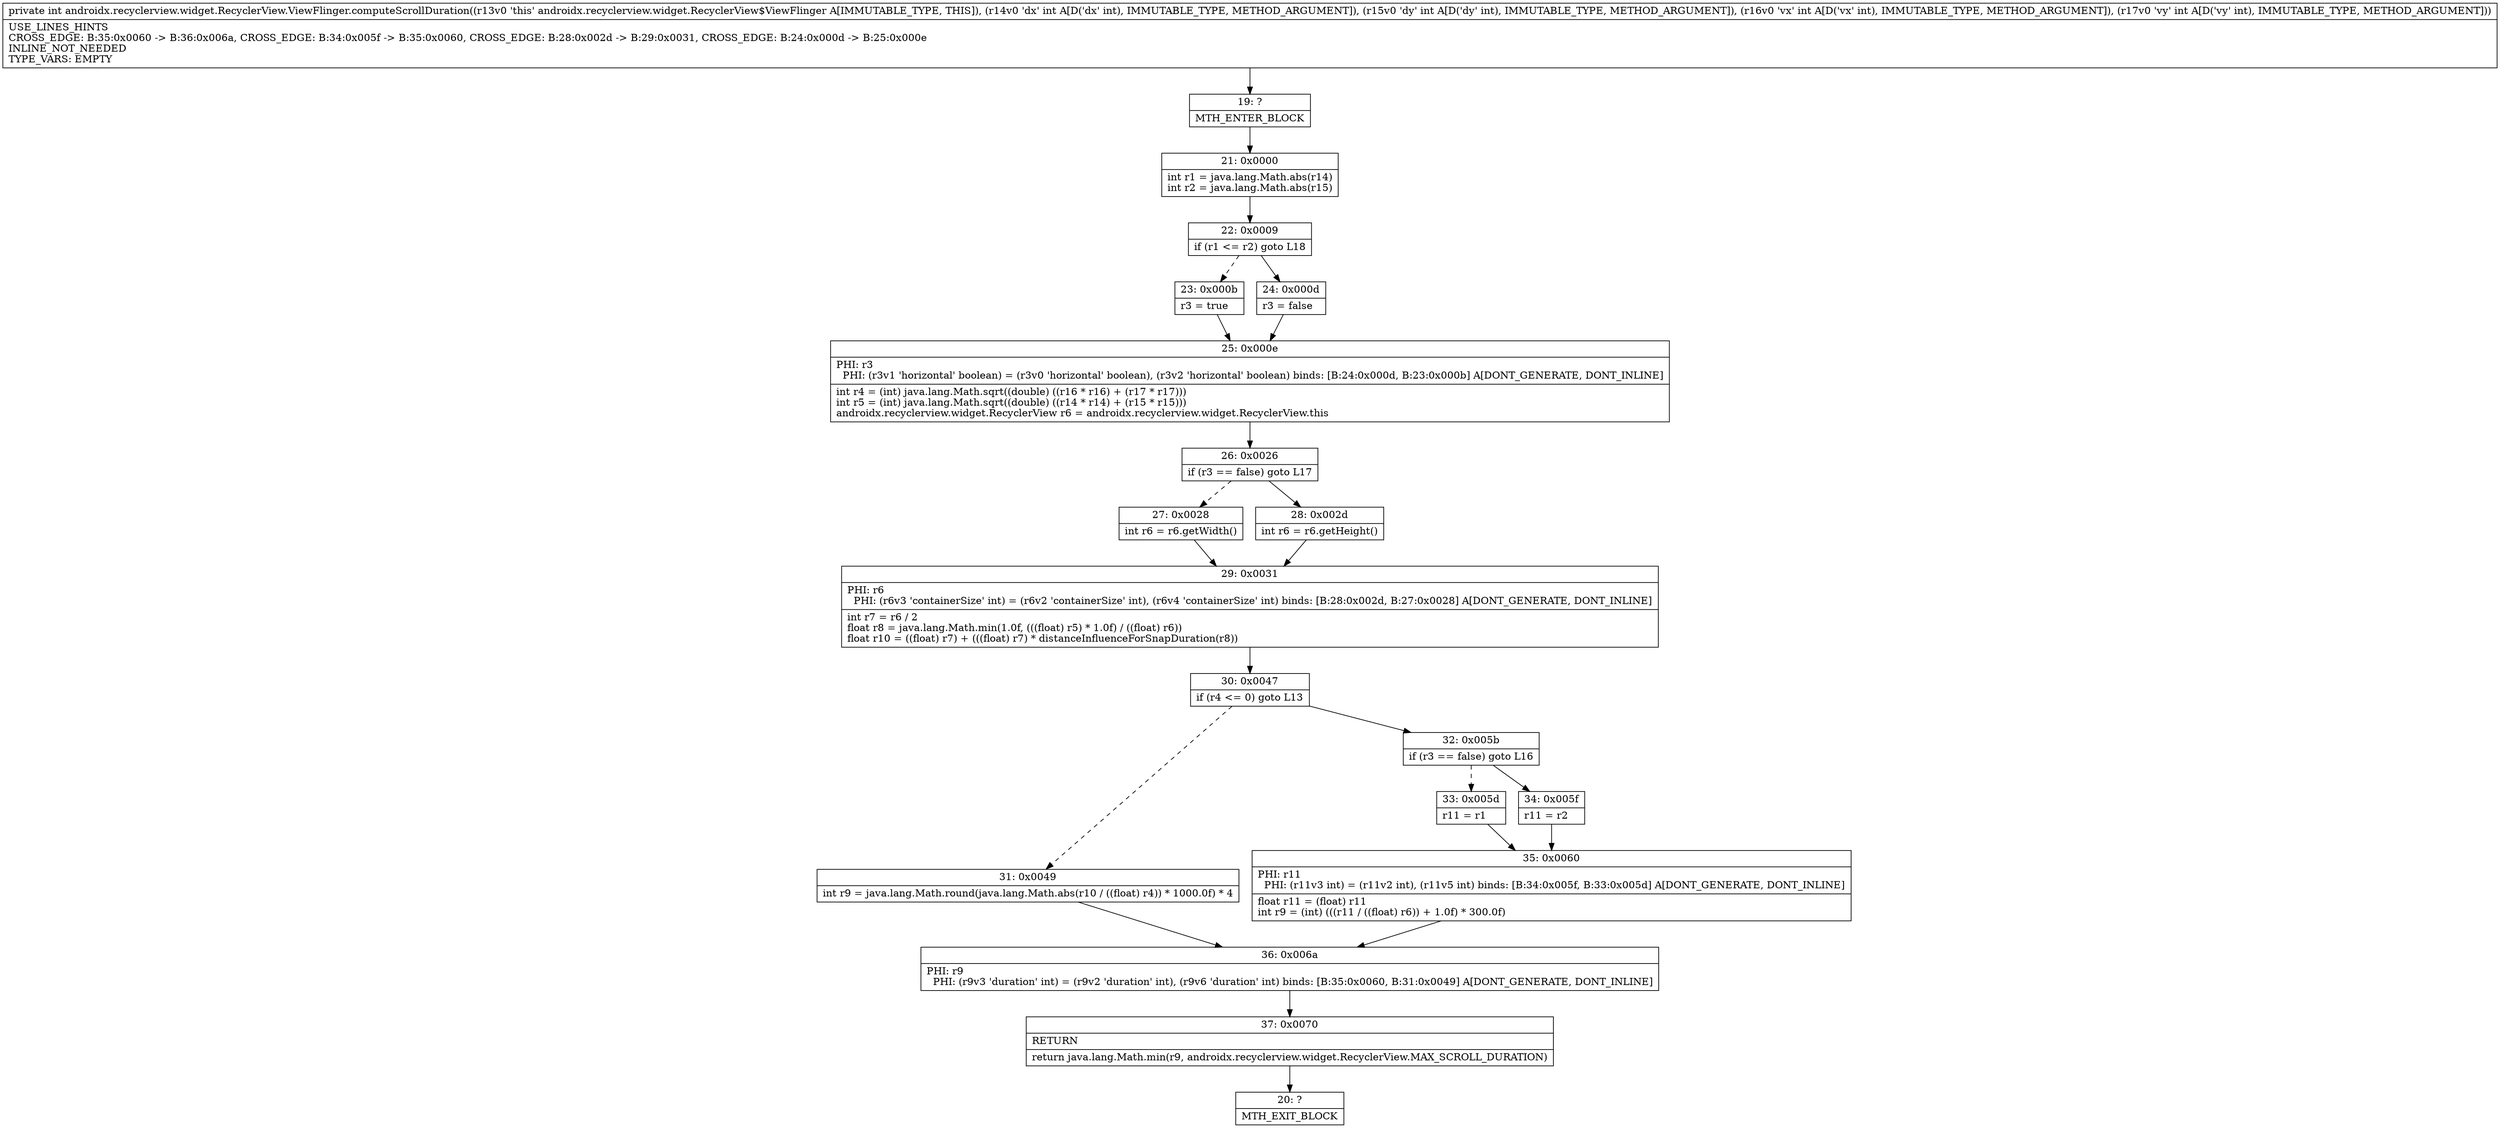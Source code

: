 digraph "CFG forandroidx.recyclerview.widget.RecyclerView.ViewFlinger.computeScrollDuration(IIII)I" {
Node_19 [shape=record,label="{19\:\ ?|MTH_ENTER_BLOCK\l}"];
Node_21 [shape=record,label="{21\:\ 0x0000|int r1 = java.lang.Math.abs(r14)\lint r2 = java.lang.Math.abs(r15)\l}"];
Node_22 [shape=record,label="{22\:\ 0x0009|if (r1 \<= r2) goto L18\l}"];
Node_23 [shape=record,label="{23\:\ 0x000b|r3 = true\l}"];
Node_25 [shape=record,label="{25\:\ 0x000e|PHI: r3 \l  PHI: (r3v1 'horizontal' boolean) = (r3v0 'horizontal' boolean), (r3v2 'horizontal' boolean) binds: [B:24:0x000d, B:23:0x000b] A[DONT_GENERATE, DONT_INLINE]\l|int r4 = (int) java.lang.Math.sqrt((double) ((r16 * r16) + (r17 * r17)))\lint r5 = (int) java.lang.Math.sqrt((double) ((r14 * r14) + (r15 * r15)))\landroidx.recyclerview.widget.RecyclerView r6 = androidx.recyclerview.widget.RecyclerView.this\l}"];
Node_26 [shape=record,label="{26\:\ 0x0026|if (r3 == false) goto L17\l}"];
Node_27 [shape=record,label="{27\:\ 0x0028|int r6 = r6.getWidth()\l}"];
Node_29 [shape=record,label="{29\:\ 0x0031|PHI: r6 \l  PHI: (r6v3 'containerSize' int) = (r6v2 'containerSize' int), (r6v4 'containerSize' int) binds: [B:28:0x002d, B:27:0x0028] A[DONT_GENERATE, DONT_INLINE]\l|int r7 = r6 \/ 2\lfloat r8 = java.lang.Math.min(1.0f, (((float) r5) * 1.0f) \/ ((float) r6))\lfloat r10 = ((float) r7) + (((float) r7) * distanceInfluenceForSnapDuration(r8))\l}"];
Node_30 [shape=record,label="{30\:\ 0x0047|if (r4 \<= 0) goto L13\l}"];
Node_31 [shape=record,label="{31\:\ 0x0049|int r9 = java.lang.Math.round(java.lang.Math.abs(r10 \/ ((float) r4)) * 1000.0f) * 4\l}"];
Node_36 [shape=record,label="{36\:\ 0x006a|PHI: r9 \l  PHI: (r9v3 'duration' int) = (r9v2 'duration' int), (r9v6 'duration' int) binds: [B:35:0x0060, B:31:0x0049] A[DONT_GENERATE, DONT_INLINE]\l}"];
Node_37 [shape=record,label="{37\:\ 0x0070|RETURN\l|return java.lang.Math.min(r9, androidx.recyclerview.widget.RecyclerView.MAX_SCROLL_DURATION)\l}"];
Node_20 [shape=record,label="{20\:\ ?|MTH_EXIT_BLOCK\l}"];
Node_32 [shape=record,label="{32\:\ 0x005b|if (r3 == false) goto L16\l}"];
Node_33 [shape=record,label="{33\:\ 0x005d|r11 = r1\l}"];
Node_35 [shape=record,label="{35\:\ 0x0060|PHI: r11 \l  PHI: (r11v3 int) = (r11v2 int), (r11v5 int) binds: [B:34:0x005f, B:33:0x005d] A[DONT_GENERATE, DONT_INLINE]\l|float r11 = (float) r11\lint r9 = (int) (((r11 \/ ((float) r6)) + 1.0f) * 300.0f)\l}"];
Node_34 [shape=record,label="{34\:\ 0x005f|r11 = r2\l}"];
Node_28 [shape=record,label="{28\:\ 0x002d|int r6 = r6.getHeight()\l}"];
Node_24 [shape=record,label="{24\:\ 0x000d|r3 = false\l}"];
MethodNode[shape=record,label="{private int androidx.recyclerview.widget.RecyclerView.ViewFlinger.computeScrollDuration((r13v0 'this' androidx.recyclerview.widget.RecyclerView$ViewFlinger A[IMMUTABLE_TYPE, THIS]), (r14v0 'dx' int A[D('dx' int), IMMUTABLE_TYPE, METHOD_ARGUMENT]), (r15v0 'dy' int A[D('dy' int), IMMUTABLE_TYPE, METHOD_ARGUMENT]), (r16v0 'vx' int A[D('vx' int), IMMUTABLE_TYPE, METHOD_ARGUMENT]), (r17v0 'vy' int A[D('vy' int), IMMUTABLE_TYPE, METHOD_ARGUMENT]))  | USE_LINES_HINTS\lCROSS_EDGE: B:35:0x0060 \-\> B:36:0x006a, CROSS_EDGE: B:34:0x005f \-\> B:35:0x0060, CROSS_EDGE: B:28:0x002d \-\> B:29:0x0031, CROSS_EDGE: B:24:0x000d \-\> B:25:0x000e\lINLINE_NOT_NEEDED\lTYPE_VARS: EMPTY\l}"];
MethodNode -> Node_19;Node_19 -> Node_21;
Node_21 -> Node_22;
Node_22 -> Node_23[style=dashed];
Node_22 -> Node_24;
Node_23 -> Node_25;
Node_25 -> Node_26;
Node_26 -> Node_27[style=dashed];
Node_26 -> Node_28;
Node_27 -> Node_29;
Node_29 -> Node_30;
Node_30 -> Node_31[style=dashed];
Node_30 -> Node_32;
Node_31 -> Node_36;
Node_36 -> Node_37;
Node_37 -> Node_20;
Node_32 -> Node_33[style=dashed];
Node_32 -> Node_34;
Node_33 -> Node_35;
Node_35 -> Node_36;
Node_34 -> Node_35;
Node_28 -> Node_29;
Node_24 -> Node_25;
}

